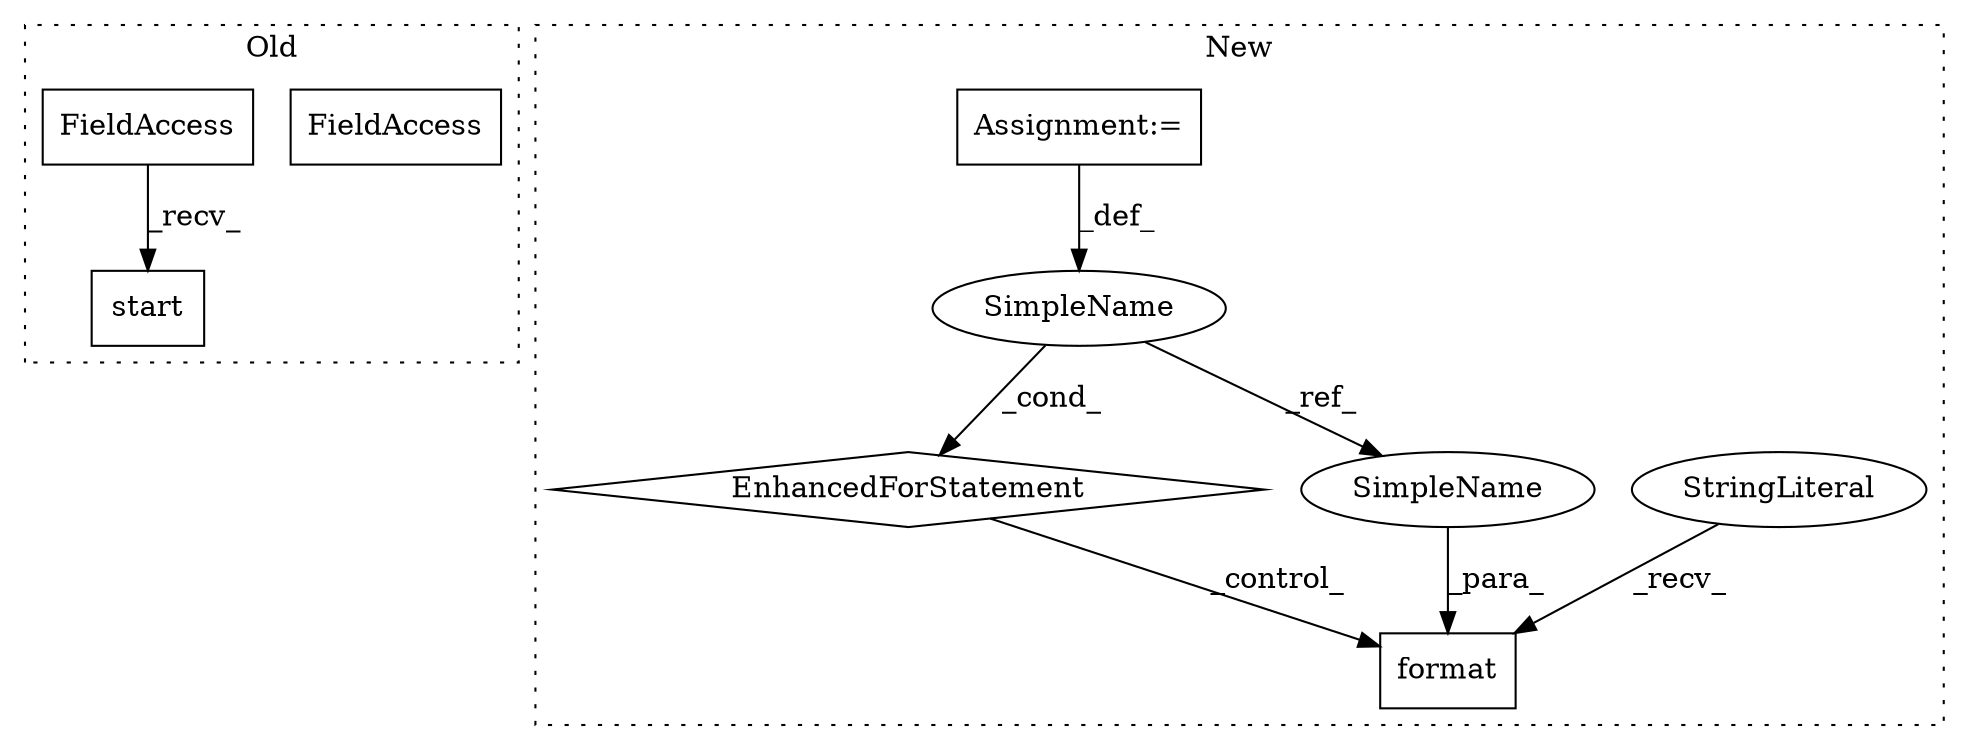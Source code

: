 digraph G {
subgraph cluster0 {
1 [label="start" a="32" s="2210" l="7" shape="box"];
7 [label="FieldAccess" a="22" s="2178" l="31" shape="box"];
8 [label="FieldAccess" a="22" s="2178" l="31" shape="box"];
label = "Old";
style="dotted";
}
subgraph cluster1 {
2 [label="format" a="32" s="2111,2124" l="7,1" shape="box"];
3 [label="StringLiteral" a="45" s="2082" l="28" shape="ellipse"];
4 [label="Assignment:=" a="7" s="1691" l="6" shape="box"];
5 [label="EnhancedForStatement" a="70" s="1927,2017" l="57,2" shape="diamond"];
6 [label="SimpleName" a="42" s="2001" l="6" shape="ellipse"];
9 [label="SimpleName" a="42" s="2118" l="6" shape="ellipse"];
label = "New";
style="dotted";
}
3 -> 2 [label="_recv_"];
4 -> 6 [label="_def_"];
5 -> 2 [label="_control_"];
6 -> 5 [label="_cond_"];
6 -> 9 [label="_ref_"];
8 -> 1 [label="_recv_"];
9 -> 2 [label="_para_"];
}